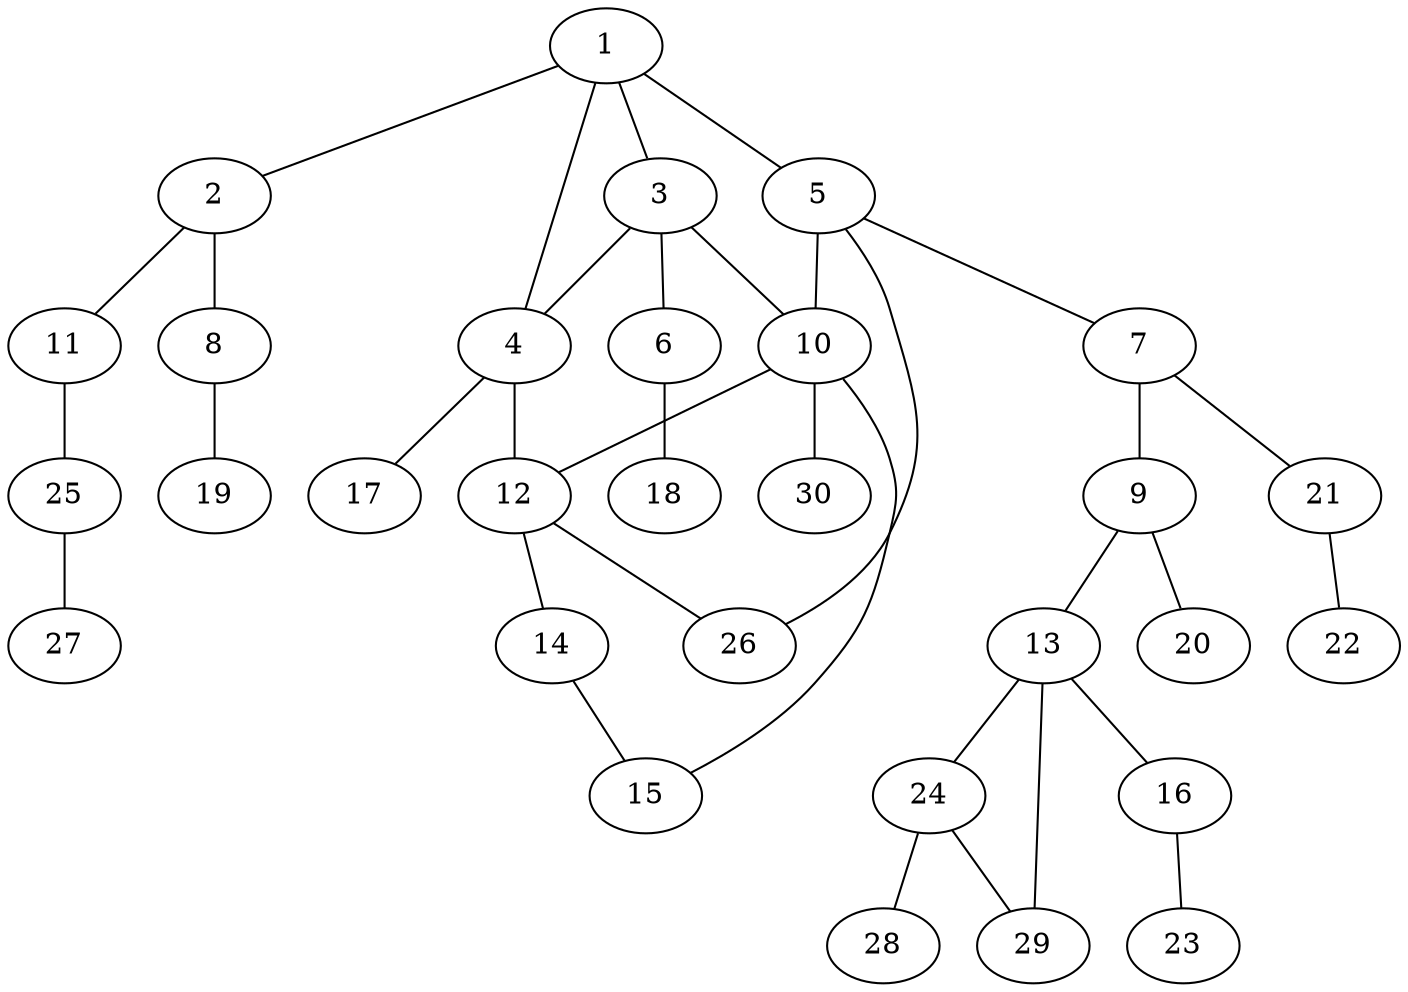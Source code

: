 graph graphname {1--2
1--3
1--4
1--5
2--8
2--11
3--4
3--6
3--10
4--12
4--17
5--7
5--10
5--26
6--18
7--9
7--21
8--19
9--13
9--20
10--12
10--15
10--30
11--25
12--14
12--26
13--16
13--24
13--29
14--15
16--23
21--22
24--28
24--29
25--27
}